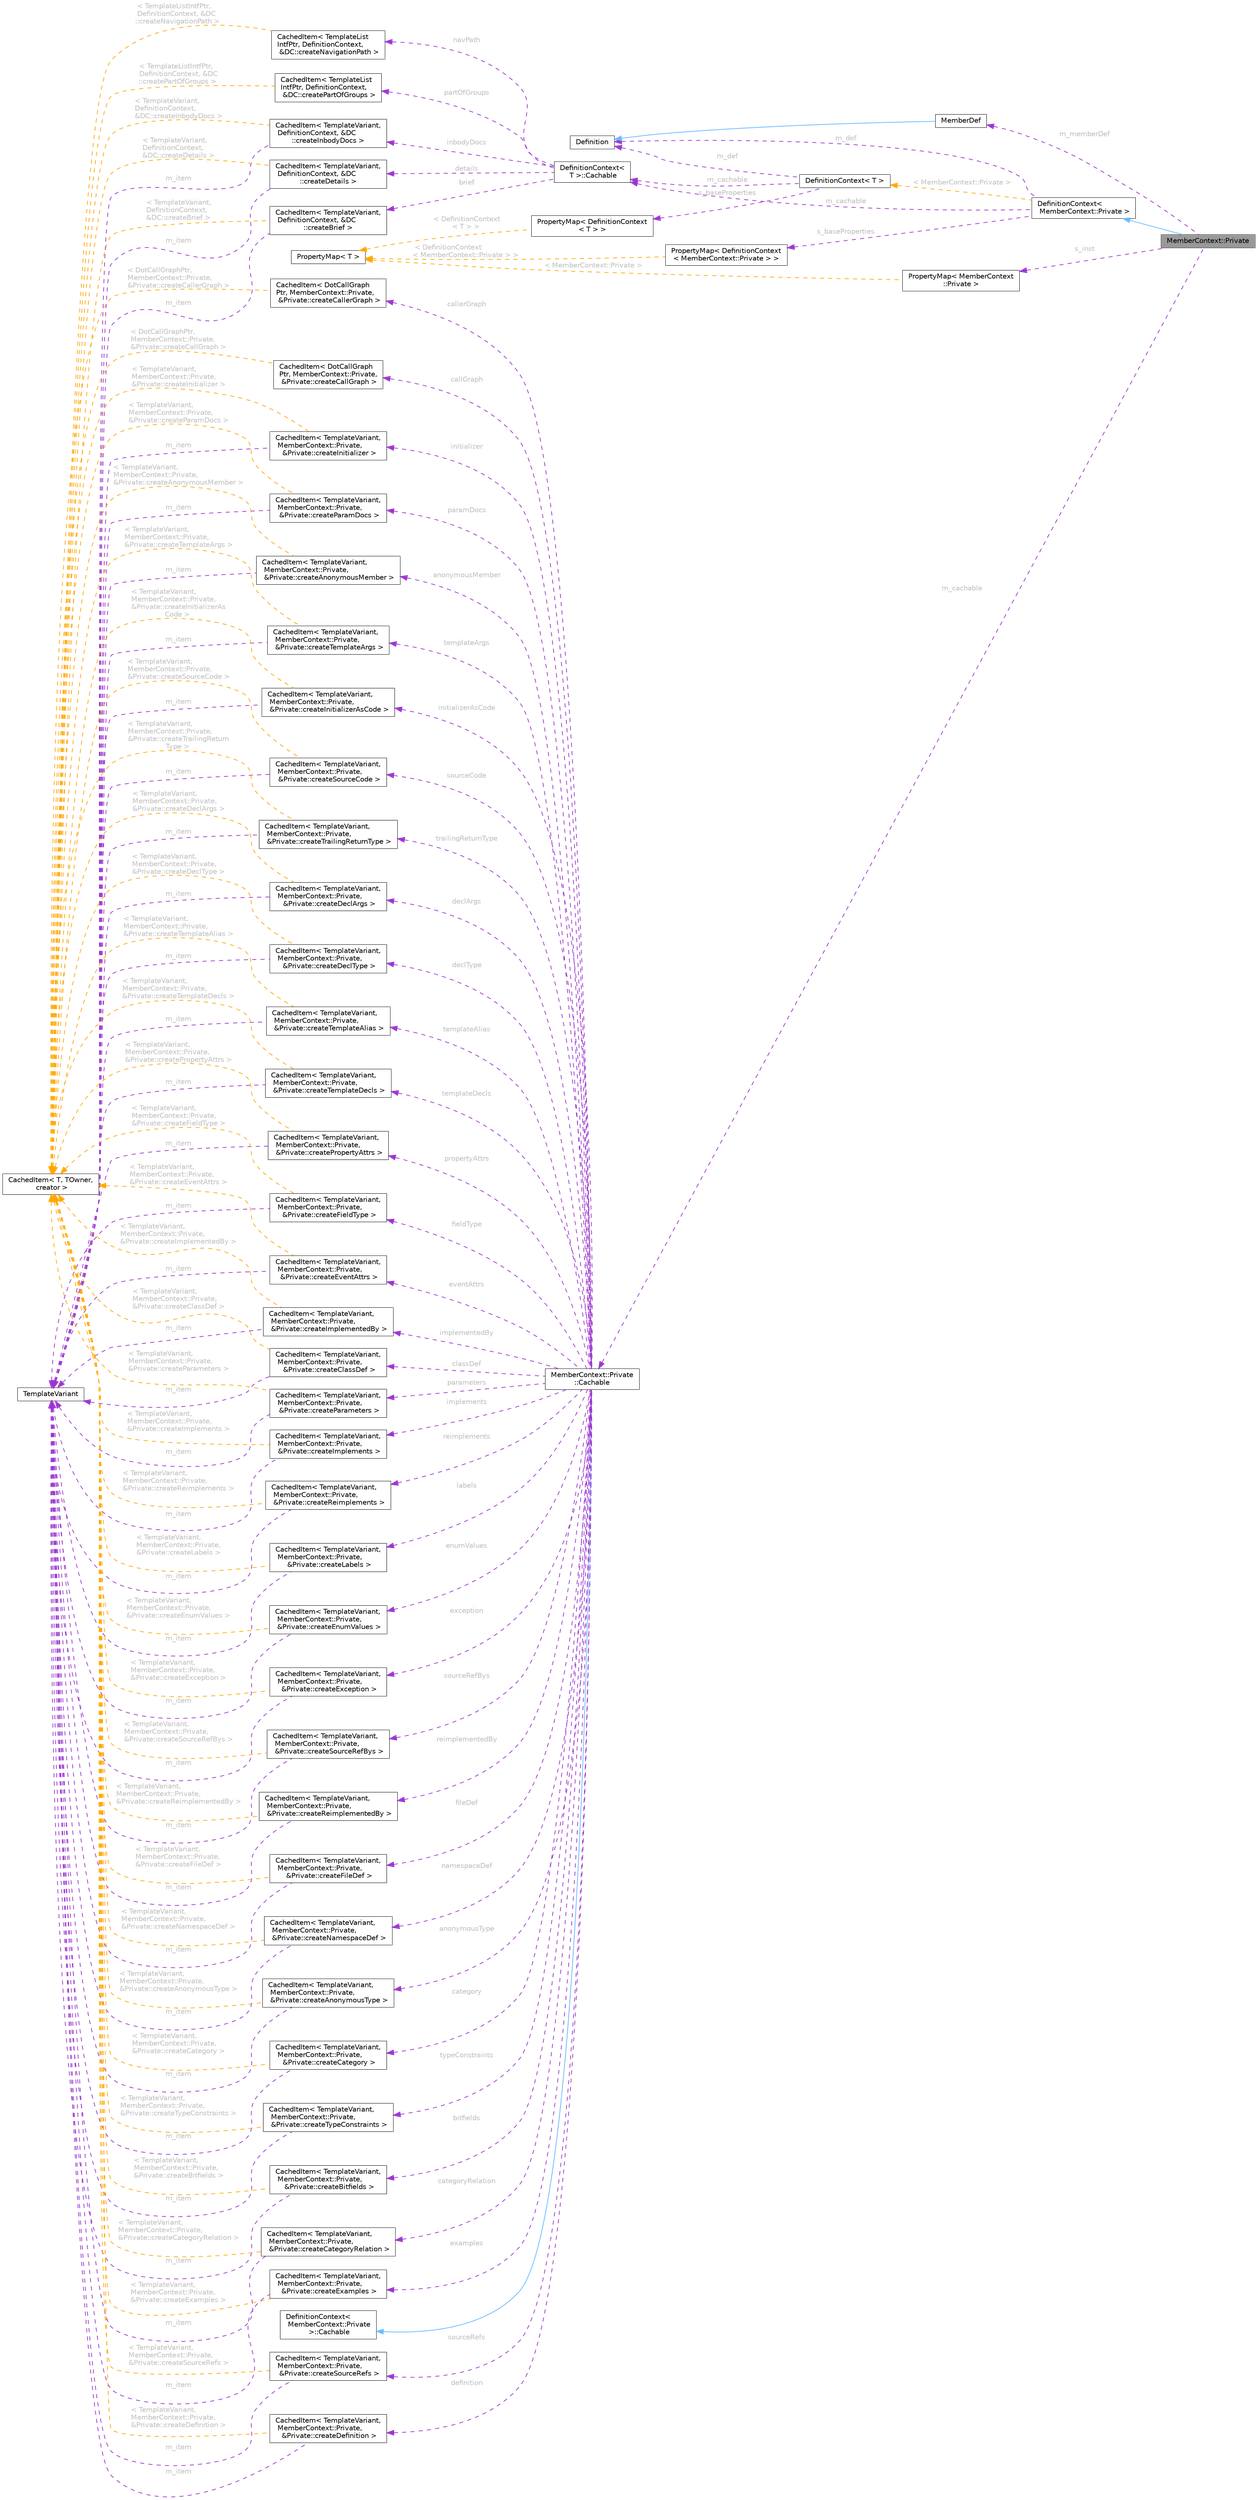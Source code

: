 digraph "MemberContext::Private"
{
 // INTERACTIVE_SVG=YES
 // LATEX_PDF_SIZE
  bgcolor="transparent";
  edge [fontname=Helvetica,fontsize=10,labelfontname=Helvetica,labelfontsize=10];
  node [fontname=Helvetica,fontsize=10,shape=box,height=0.2,width=0.4];
  rankdir="LR";
  Node1 [id="Node000001",label="MemberContext::Private",height=0.2,width=0.4,color="gray40", fillcolor="grey60", style="filled", fontcolor="black",tooltip=" "];
  Node2 -> Node1 [id="edge1_Node000001_Node000002",dir="back",color="steelblue1",style="solid",tooltip=" "];
  Node2 [id="Node000002",label="DefinitionContext\<\l MemberContext::Private \>",height=0.2,width=0.4,color="gray40", fillcolor="white", style="filled",URL="$d6/d49/class_definition_context.html",tooltip=" "];
  Node3 -> Node2 [id="edge2_Node000002_Node000003",dir="back",color="darkorchid3",style="dashed",tooltip=" ",label=" m_cachable",fontcolor="grey" ];
  Node3 [id="Node000003",label="DefinitionContext\<\l T \>::Cachable",height=0.2,width=0.4,color="gray40", fillcolor="white", style="filled",URL="$d9/d7b/struct_definition_context_1_1_cachable.html",tooltip=" "];
  Node4 -> Node3 [id="edge3_Node000003_Node000004",dir="back",color="darkorchid3",style="dashed",tooltip=" ",label=" details",fontcolor="grey" ];
  Node4 [id="Node000004",label="CachedItem\< TemplateVariant,\l DefinitionContext, &DC\l::createDetails \>",height=0.2,width=0.4,color="gray40", fillcolor="white", style="filled",URL="$d7/dc1/class_cached_item.html",tooltip=" "];
  Node5 -> Node4 [id="edge4_Node000004_Node000005",dir="back",color="darkorchid3",style="dashed",tooltip=" ",label=" m_item",fontcolor="grey" ];
  Node5 [id="Node000005",label="TemplateVariant",height=0.2,width=0.4,color="gray40", fillcolor="white", style="filled",URL="$d1/dba/class_template_variant.html",tooltip="Variant type which can hold one value of a fixed set of types."];
  Node6 -> Node4 [id="edge5_Node000004_Node000006",dir="back",color="orange",style="dashed",tooltip=" ",label=" \< TemplateVariant,\l DefinitionContext,\l &DC::createDetails \>",fontcolor="grey" ];
  Node6 [id="Node000006",label="CachedItem\< T, TOwner,\l creator \>",height=0.2,width=0.4,color="gray40", fillcolor="white", style="filled",URL="$d7/dc1/class_cached_item.html",tooltip="Wrapper for data that needs to be cached."];
  Node7 -> Node3 [id="edge6_Node000003_Node000007",dir="back",color="darkorchid3",style="dashed",tooltip=" ",label=" brief",fontcolor="grey" ];
  Node7 [id="Node000007",label="CachedItem\< TemplateVariant,\l DefinitionContext, &DC\l::createBrief \>",height=0.2,width=0.4,color="gray40", fillcolor="white", style="filled",URL="$d7/dc1/class_cached_item.html",tooltip=" "];
  Node5 -> Node7 [id="edge7_Node000007_Node000005",dir="back",color="darkorchid3",style="dashed",tooltip=" ",label=" m_item",fontcolor="grey" ];
  Node6 -> Node7 [id="edge8_Node000007_Node000006",dir="back",color="orange",style="dashed",tooltip=" ",label=" \< TemplateVariant,\l DefinitionContext,\l &DC::createBrief \>",fontcolor="grey" ];
  Node8 -> Node3 [id="edge9_Node000003_Node000008",dir="back",color="darkorchid3",style="dashed",tooltip=" ",label=" inbodyDocs",fontcolor="grey" ];
  Node8 [id="Node000008",label="CachedItem\< TemplateVariant,\l DefinitionContext, &DC\l::createInbodyDocs \>",height=0.2,width=0.4,color="gray40", fillcolor="white", style="filled",URL="$d7/dc1/class_cached_item.html",tooltip=" "];
  Node5 -> Node8 [id="edge10_Node000008_Node000005",dir="back",color="darkorchid3",style="dashed",tooltip=" ",label=" m_item",fontcolor="grey" ];
  Node6 -> Node8 [id="edge11_Node000008_Node000006",dir="back",color="orange",style="dashed",tooltip=" ",label=" \< TemplateVariant,\l DefinitionContext,\l &DC::createInbodyDocs \>",fontcolor="grey" ];
  Node9 -> Node3 [id="edge12_Node000003_Node000009",dir="back",color="darkorchid3",style="dashed",tooltip=" ",label=" navPath",fontcolor="grey" ];
  Node9 [id="Node000009",label="CachedItem\< TemplateList\lIntfPtr, DefinitionContext,\l &DC::createNavigationPath \>",height=0.2,width=0.4,color="gray40", fillcolor="white", style="filled",URL="$d7/dc1/class_cached_item.html",tooltip=" "];
  Node6 -> Node9 [id="edge13_Node000009_Node000006",dir="back",color="orange",style="dashed",tooltip=" ",label=" \< TemplateListIntfPtr,\l DefinitionContext, &DC\l::createNavigationPath \>",fontcolor="grey" ];
  Node10 -> Node3 [id="edge14_Node000003_Node000010",dir="back",color="darkorchid3",style="dashed",tooltip=" ",label=" partOfGroups",fontcolor="grey" ];
  Node10 [id="Node000010",label="CachedItem\< TemplateList\lIntfPtr, DefinitionContext,\l &DC::createPartOfGroups \>",height=0.2,width=0.4,color="gray40", fillcolor="white", style="filled",URL="$d7/dc1/class_cached_item.html",tooltip=" "];
  Node6 -> Node10 [id="edge15_Node000010_Node000006",dir="back",color="orange",style="dashed",tooltip=" ",label=" \< TemplateListIntfPtr,\l DefinitionContext, &DC\l::createPartOfGroups \>",fontcolor="grey" ];
  Node11 -> Node2 [id="edge16_Node000002_Node000011",dir="back",color="darkorchid3",style="dashed",tooltip=" ",label=" m_def",fontcolor="grey" ];
  Node11 [id="Node000011",label="Definition",height=0.2,width=0.4,color="gray40", fillcolor="white", style="filled",URL="$d5/dcc/class_definition.html",tooltip="The common base class of all entity definitions found in the sources."];
  Node12 -> Node2 [id="edge17_Node000002_Node000012",dir="back",color="darkorchid3",style="dashed",tooltip=" ",label=" s_baseProperties",fontcolor="grey" ];
  Node12 [id="Node000012",label="PropertyMap\< DefinitionContext\l\< MemberContext::Private \> \>",height=0.2,width=0.4,color="gray40", fillcolor="white", style="filled",URL="$d5/dbf/class_property_map.html",tooltip=" "];
  Node13 -> Node12 [id="edge18_Node000012_Node000013",dir="back",color="orange",style="dashed",tooltip=" ",label=" \< DefinitionContext\l\< MemberContext::Private \> \>",fontcolor="grey" ];
  Node13 [id="Node000013",label="PropertyMap\< T \>",height=0.2,width=0.4,color="gray40", fillcolor="white", style="filled",URL="$d5/dbf/class_property_map.html",tooltip="Class representing a mapping of properties and the corresponding getter function."];
  Node14 -> Node2 [id="edge19_Node000002_Node000014",dir="back",color="orange",style="dashed",tooltip=" ",label=" \< MemberContext::Private \>",fontcolor="grey" ];
  Node14 [id="Node000014",label="DefinitionContext\< T \>",height=0.2,width=0.4,color="gray40", fillcolor="white", style="filled",URL="$d6/d49/class_definition_context.html",tooltip=" "];
  Node3 -> Node14 [id="edge20_Node000014_Node000003",dir="back",color="darkorchid3",style="dashed",tooltip=" ",label=" m_cachable",fontcolor="grey" ];
  Node11 -> Node14 [id="edge21_Node000014_Node000011",dir="back",color="darkorchid3",style="dashed",tooltip=" ",label=" m_def",fontcolor="grey" ];
  Node15 -> Node14 [id="edge22_Node000014_Node000015",dir="back",color="darkorchid3",style="dashed",tooltip=" ",label=" s_baseProperties",fontcolor="grey" ];
  Node15 [id="Node000015",label="PropertyMap\< DefinitionContext\l\< T \> \>",height=0.2,width=0.4,color="gray40", fillcolor="white", style="filled",URL="$d5/dbf/class_property_map.html",tooltip=" "];
  Node13 -> Node15 [id="edge23_Node000015_Node000013",dir="back",color="orange",style="dashed",tooltip=" ",label=" \< DefinitionContext\l\< T \> \>",fontcolor="grey" ];
  Node16 -> Node1 [id="edge24_Node000001_Node000016",dir="back",color="darkorchid3",style="dashed",tooltip=" ",label=" m_memberDef",fontcolor="grey" ];
  Node16 [id="Node000016",label="MemberDef",height=0.2,width=0.4,color="gray40", fillcolor="white", style="filled",URL="$da/d09/class_member_def.html",tooltip="A model of a class/file/namespace member symbol."];
  Node11 -> Node16 [id="edge25_Node000016_Node000011",dir="back",color="steelblue1",style="solid",tooltip=" "];
  Node17 -> Node1 [id="edge26_Node000001_Node000017",dir="back",color="darkorchid3",style="dashed",tooltip=" ",label=" m_cachable",fontcolor="grey" ];
  Node17 [id="Node000017",label="MemberContext::Private\l::Cachable",height=0.2,width=0.4,color="gray40", fillcolor="white", style="filled",URL="$d7/d88/struct_member_context_1_1_private_1_1_cachable.html",tooltip=" "];
  Node18 -> Node17 [id="edge27_Node000017_Node000018",dir="back",color="steelblue1",style="solid",tooltip=" "];
  Node18 [id="Node000018",label="DefinitionContext\<\l MemberContext::Private\l \>::Cachable",height=0.2,width=0.4,color="gray40", fillcolor="white", style="filled",tooltip=" "];
  Node19 -> Node17 [id="edge28_Node000017_Node000019",dir="back",color="darkorchid3",style="dashed",tooltip=" ",label=" templateArgs",fontcolor="grey" ];
  Node19 [id="Node000019",label="CachedItem\< TemplateVariant,\l MemberContext::Private,\l &Private::createTemplateArgs \>",height=0.2,width=0.4,color="gray40", fillcolor="white", style="filled",URL="$d7/dc1/class_cached_item.html",tooltip=" "];
  Node5 -> Node19 [id="edge29_Node000019_Node000005",dir="back",color="darkorchid3",style="dashed",tooltip=" ",label=" m_item",fontcolor="grey" ];
  Node6 -> Node19 [id="edge30_Node000019_Node000006",dir="back",color="orange",style="dashed",tooltip=" ",label=" \< TemplateVariant,\l MemberContext::Private,\l &Private::createTemplateArgs \>",fontcolor="grey" ];
  Node20 -> Node17 [id="edge31_Node000017_Node000020",dir="back",color="darkorchid3",style="dashed",tooltip=" ",label=" templateAlias",fontcolor="grey" ];
  Node20 [id="Node000020",label="CachedItem\< TemplateVariant,\l MemberContext::Private,\l &Private::createTemplateAlias \>",height=0.2,width=0.4,color="gray40", fillcolor="white", style="filled",URL="$d7/dc1/class_cached_item.html",tooltip=" "];
  Node5 -> Node20 [id="edge32_Node000020_Node000005",dir="back",color="darkorchid3",style="dashed",tooltip=" ",label=" m_item",fontcolor="grey" ];
  Node6 -> Node20 [id="edge33_Node000020_Node000006",dir="back",color="orange",style="dashed",tooltip=" ",label=" \< TemplateVariant,\l MemberContext::Private,\l &Private::createTemplateAlias \>",fontcolor="grey" ];
  Node21 -> Node17 [id="edge34_Node000017_Node000021",dir="back",color="darkorchid3",style="dashed",tooltip=" ",label=" propertyAttrs",fontcolor="grey" ];
  Node21 [id="Node000021",label="CachedItem\< TemplateVariant,\l MemberContext::Private,\l &Private::createPropertyAttrs \>",height=0.2,width=0.4,color="gray40", fillcolor="white", style="filled",URL="$d7/dc1/class_cached_item.html",tooltip=" "];
  Node5 -> Node21 [id="edge35_Node000021_Node000005",dir="back",color="darkorchid3",style="dashed",tooltip=" ",label=" m_item",fontcolor="grey" ];
  Node6 -> Node21 [id="edge36_Node000021_Node000006",dir="back",color="orange",style="dashed",tooltip=" ",label=" \< TemplateVariant,\l MemberContext::Private,\l &Private::createPropertyAttrs \>",fontcolor="grey" ];
  Node22 -> Node17 [id="edge37_Node000017_Node000022",dir="back",color="darkorchid3",style="dashed",tooltip=" ",label=" eventAttrs",fontcolor="grey" ];
  Node22 [id="Node000022",label="CachedItem\< TemplateVariant,\l MemberContext::Private,\l &Private::createEventAttrs \>",height=0.2,width=0.4,color="gray40", fillcolor="white", style="filled",URL="$d7/dc1/class_cached_item.html",tooltip=" "];
  Node5 -> Node22 [id="edge38_Node000022_Node000005",dir="back",color="darkorchid3",style="dashed",tooltip=" ",label=" m_item",fontcolor="grey" ];
  Node6 -> Node22 [id="edge39_Node000022_Node000006",dir="back",color="orange",style="dashed",tooltip=" ",label=" \< TemplateVariant,\l MemberContext::Private,\l &Private::createEventAttrs \>",fontcolor="grey" ];
  Node23 -> Node17 [id="edge40_Node000017_Node000023",dir="back",color="darkorchid3",style="dashed",tooltip=" ",label=" parameters",fontcolor="grey" ];
  Node23 [id="Node000023",label="CachedItem\< TemplateVariant,\l MemberContext::Private,\l &Private::createParameters \>",height=0.2,width=0.4,color="gray40", fillcolor="white", style="filled",URL="$d7/dc1/class_cached_item.html",tooltip=" "];
  Node5 -> Node23 [id="edge41_Node000023_Node000005",dir="back",color="darkorchid3",style="dashed",tooltip=" ",label=" m_item",fontcolor="grey" ];
  Node6 -> Node23 [id="edge42_Node000023_Node000006",dir="back",color="orange",style="dashed",tooltip=" ",label=" \< TemplateVariant,\l MemberContext::Private,\l &Private::createParameters \>",fontcolor="grey" ];
  Node24 -> Node17 [id="edge43_Node000017_Node000024",dir="back",color="darkorchid3",style="dashed",tooltip=" ",label=" enumValues",fontcolor="grey" ];
  Node24 [id="Node000024",label="CachedItem\< TemplateVariant,\l MemberContext::Private,\l &Private::createEnumValues \>",height=0.2,width=0.4,color="gray40", fillcolor="white", style="filled",URL="$d7/dc1/class_cached_item.html",tooltip=" "];
  Node5 -> Node24 [id="edge44_Node000024_Node000005",dir="back",color="darkorchid3",style="dashed",tooltip=" ",label=" m_item",fontcolor="grey" ];
  Node6 -> Node24 [id="edge45_Node000024_Node000006",dir="back",color="orange",style="dashed",tooltip=" ",label=" \< TemplateVariant,\l MemberContext::Private,\l &Private::createEnumValues \>",fontcolor="grey" ];
  Node25 -> Node17 [id="edge46_Node000017_Node000025",dir="back",color="darkorchid3",style="dashed",tooltip=" ",label=" fileDef",fontcolor="grey" ];
  Node25 [id="Node000025",label="CachedItem\< TemplateVariant,\l MemberContext::Private,\l &Private::createFileDef \>",height=0.2,width=0.4,color="gray40", fillcolor="white", style="filled",URL="$d7/dc1/class_cached_item.html",tooltip=" "];
  Node5 -> Node25 [id="edge47_Node000025_Node000005",dir="back",color="darkorchid3",style="dashed",tooltip=" ",label=" m_item",fontcolor="grey" ];
  Node6 -> Node25 [id="edge48_Node000025_Node000006",dir="back",color="orange",style="dashed",tooltip=" ",label=" \< TemplateVariant,\l MemberContext::Private,\l &Private::createFileDef \>",fontcolor="grey" ];
  Node26 -> Node17 [id="edge49_Node000017_Node000026",dir="back",color="darkorchid3",style="dashed",tooltip=" ",label=" namespaceDef",fontcolor="grey" ];
  Node26 [id="Node000026",label="CachedItem\< TemplateVariant,\l MemberContext::Private,\l &Private::createNamespaceDef \>",height=0.2,width=0.4,color="gray40", fillcolor="white", style="filled",URL="$d7/dc1/class_cached_item.html",tooltip=" "];
  Node5 -> Node26 [id="edge50_Node000026_Node000005",dir="back",color="darkorchid3",style="dashed",tooltip=" ",label=" m_item",fontcolor="grey" ];
  Node6 -> Node26 [id="edge51_Node000026_Node000006",dir="back",color="orange",style="dashed",tooltip=" ",label=" \< TemplateVariant,\l MemberContext::Private,\l &Private::createNamespaceDef \>",fontcolor="grey" ];
  Node27 -> Node17 [id="edge52_Node000017_Node000027",dir="back",color="darkorchid3",style="dashed",tooltip=" ",label=" category",fontcolor="grey" ];
  Node27 [id="Node000027",label="CachedItem\< TemplateVariant,\l MemberContext::Private,\l &Private::createCategory \>",height=0.2,width=0.4,color="gray40", fillcolor="white", style="filled",URL="$d7/dc1/class_cached_item.html",tooltip=" "];
  Node5 -> Node27 [id="edge53_Node000027_Node000005",dir="back",color="darkorchid3",style="dashed",tooltip=" ",label=" m_item",fontcolor="grey" ];
  Node6 -> Node27 [id="edge54_Node000027_Node000006",dir="back",color="orange",style="dashed",tooltip=" ",label=" \< TemplateVariant,\l MemberContext::Private,\l &Private::createCategory \>",fontcolor="grey" ];
  Node28 -> Node17 [id="edge55_Node000017_Node000028",dir="back",color="darkorchid3",style="dashed",tooltip=" ",label=" categoryRelation",fontcolor="grey" ];
  Node28 [id="Node000028",label="CachedItem\< TemplateVariant,\l MemberContext::Private,\l &Private::createCategoryRelation \>",height=0.2,width=0.4,color="gray40", fillcolor="white", style="filled",URL="$d7/dc1/class_cached_item.html",tooltip=" "];
  Node5 -> Node28 [id="edge56_Node000028_Node000005",dir="back",color="darkorchid3",style="dashed",tooltip=" ",label=" m_item",fontcolor="grey" ];
  Node6 -> Node28 [id="edge57_Node000028_Node000006",dir="back",color="orange",style="dashed",tooltip=" ",label=" \< TemplateVariant,\l MemberContext::Private,\l &Private::createCategoryRelation \>",fontcolor="grey" ];
  Node29 -> Node17 [id="edge58_Node000017_Node000029",dir="back",color="darkorchid3",style="dashed",tooltip=" ",label=" definition",fontcolor="grey" ];
  Node29 [id="Node000029",label="CachedItem\< TemplateVariant,\l MemberContext::Private,\l &Private::createDefinition \>",height=0.2,width=0.4,color="gray40", fillcolor="white", style="filled",URL="$d7/dc1/class_cached_item.html",tooltip=" "];
  Node5 -> Node29 [id="edge59_Node000029_Node000005",dir="back",color="darkorchid3",style="dashed",tooltip=" ",label=" m_item",fontcolor="grey" ];
  Node6 -> Node29 [id="edge60_Node000029_Node000006",dir="back",color="orange",style="dashed",tooltip=" ",label=" \< TemplateVariant,\l MemberContext::Private,\l &Private::createDefinition \>",fontcolor="grey" ];
  Node30 -> Node17 [id="edge61_Node000017_Node000030",dir="back",color="darkorchid3",style="dashed",tooltip=" ",label=" trailingReturnType",fontcolor="grey" ];
  Node30 [id="Node000030",label="CachedItem\< TemplateVariant,\l MemberContext::Private,\l &Private::createTrailingReturnType \>",height=0.2,width=0.4,color="gray40", fillcolor="white", style="filled",URL="$d7/dc1/class_cached_item.html",tooltip=" "];
  Node5 -> Node30 [id="edge62_Node000030_Node000005",dir="back",color="darkorchid3",style="dashed",tooltip=" ",label=" m_item",fontcolor="grey" ];
  Node6 -> Node30 [id="edge63_Node000030_Node000006",dir="back",color="orange",style="dashed",tooltip=" ",label=" \< TemplateVariant,\l MemberContext::Private,\l &Private::createTrailingReturn\lType \>",fontcolor="grey" ];
  Node31 -> Node17 [id="edge64_Node000017_Node000031",dir="back",color="darkorchid3",style="dashed",tooltip=" ",label=" templateDecls",fontcolor="grey" ];
  Node31 [id="Node000031",label="CachedItem\< TemplateVariant,\l MemberContext::Private,\l &Private::createTemplateDecls \>",height=0.2,width=0.4,color="gray40", fillcolor="white", style="filled",URL="$d7/dc1/class_cached_item.html",tooltip=" "];
  Node5 -> Node31 [id="edge65_Node000031_Node000005",dir="back",color="darkorchid3",style="dashed",tooltip=" ",label=" m_item",fontcolor="grey" ];
  Node6 -> Node31 [id="edge66_Node000031_Node000006",dir="back",color="orange",style="dashed",tooltip=" ",label=" \< TemplateVariant,\l MemberContext::Private,\l &Private::createTemplateDecls \>",fontcolor="grey" ];
  Node32 -> Node17 [id="edge67_Node000017_Node000032",dir="back",color="darkorchid3",style="dashed",tooltip=" ",label=" classDef",fontcolor="grey" ];
  Node32 [id="Node000032",label="CachedItem\< TemplateVariant,\l MemberContext::Private,\l &Private::createClassDef \>",height=0.2,width=0.4,color="gray40", fillcolor="white", style="filled",URL="$d7/dc1/class_cached_item.html",tooltip=" "];
  Node5 -> Node32 [id="edge68_Node000032_Node000005",dir="back",color="darkorchid3",style="dashed",tooltip=" ",label=" m_item",fontcolor="grey" ];
  Node6 -> Node32 [id="edge69_Node000032_Node000006",dir="back",color="orange",style="dashed",tooltip=" ",label=" \< TemplateVariant,\l MemberContext::Private,\l &Private::createClassDef \>",fontcolor="grey" ];
  Node33 -> Node17 [id="edge70_Node000017_Node000033",dir="back",color="darkorchid3",style="dashed",tooltip=" ",label=" anonymousType",fontcolor="grey" ];
  Node33 [id="Node000033",label="CachedItem\< TemplateVariant,\l MemberContext::Private,\l &Private::createAnonymousType \>",height=0.2,width=0.4,color="gray40", fillcolor="white", style="filled",URL="$d7/dc1/class_cached_item.html",tooltip=" "];
  Node5 -> Node33 [id="edge71_Node000033_Node000005",dir="back",color="darkorchid3",style="dashed",tooltip=" ",label=" m_item",fontcolor="grey" ];
  Node6 -> Node33 [id="edge72_Node000033_Node000006",dir="back",color="orange",style="dashed",tooltip=" ",label=" \< TemplateVariant,\l MemberContext::Private,\l &Private::createAnonymousType \>",fontcolor="grey" ];
  Node34 -> Node17 [id="edge73_Node000017_Node000034",dir="back",color="darkorchid3",style="dashed",tooltip=" ",label=" paramDocs",fontcolor="grey" ];
  Node34 [id="Node000034",label="CachedItem\< TemplateVariant,\l MemberContext::Private,\l &Private::createParamDocs \>",height=0.2,width=0.4,color="gray40", fillcolor="white", style="filled",URL="$d7/dc1/class_cached_item.html",tooltip=" "];
  Node5 -> Node34 [id="edge74_Node000034_Node000005",dir="back",color="darkorchid3",style="dashed",tooltip=" ",label=" m_item",fontcolor="grey" ];
  Node6 -> Node34 [id="edge75_Node000034_Node000006",dir="back",color="orange",style="dashed",tooltip=" ",label=" \< TemplateVariant,\l MemberContext::Private,\l &Private::createParamDocs \>",fontcolor="grey" ];
  Node35 -> Node17 [id="edge76_Node000017_Node000035",dir="back",color="darkorchid3",style="dashed",tooltip=" ",label=" implements",fontcolor="grey" ];
  Node35 [id="Node000035",label="CachedItem\< TemplateVariant,\l MemberContext::Private,\l &Private::createImplements \>",height=0.2,width=0.4,color="gray40", fillcolor="white", style="filled",URL="$d7/dc1/class_cached_item.html",tooltip=" "];
  Node5 -> Node35 [id="edge77_Node000035_Node000005",dir="back",color="darkorchid3",style="dashed",tooltip=" ",label=" m_item",fontcolor="grey" ];
  Node6 -> Node35 [id="edge78_Node000035_Node000006",dir="back",color="orange",style="dashed",tooltip=" ",label=" \< TemplateVariant,\l MemberContext::Private,\l &Private::createImplements \>",fontcolor="grey" ];
  Node36 -> Node17 [id="edge79_Node000017_Node000036",dir="back",color="darkorchid3",style="dashed",tooltip=" ",label=" reimplements",fontcolor="grey" ];
  Node36 [id="Node000036",label="CachedItem\< TemplateVariant,\l MemberContext::Private,\l &Private::createReimplements \>",height=0.2,width=0.4,color="gray40", fillcolor="white", style="filled",URL="$d7/dc1/class_cached_item.html",tooltip=" "];
  Node5 -> Node36 [id="edge80_Node000036_Node000005",dir="back",color="darkorchid3",style="dashed",tooltip=" ",label=" m_item",fontcolor="grey" ];
  Node6 -> Node36 [id="edge81_Node000036_Node000006",dir="back",color="orange",style="dashed",tooltip=" ",label=" \< TemplateVariant,\l MemberContext::Private,\l &Private::createReimplements \>",fontcolor="grey" ];
  Node37 -> Node17 [id="edge82_Node000017_Node000037",dir="back",color="darkorchid3",style="dashed",tooltip=" ",label=" implementedBy",fontcolor="grey" ];
  Node37 [id="Node000037",label="CachedItem\< TemplateVariant,\l MemberContext::Private,\l &Private::createImplementedBy \>",height=0.2,width=0.4,color="gray40", fillcolor="white", style="filled",URL="$d7/dc1/class_cached_item.html",tooltip=" "];
  Node5 -> Node37 [id="edge83_Node000037_Node000005",dir="back",color="darkorchid3",style="dashed",tooltip=" ",label=" m_item",fontcolor="grey" ];
  Node6 -> Node37 [id="edge84_Node000037_Node000006",dir="back",color="orange",style="dashed",tooltip=" ",label=" \< TemplateVariant,\l MemberContext::Private,\l &Private::createImplementedBy \>",fontcolor="grey" ];
  Node38 -> Node17 [id="edge85_Node000017_Node000038",dir="back",color="darkorchid3",style="dashed",tooltip=" ",label=" reimplementedBy",fontcolor="grey" ];
  Node38 [id="Node000038",label="CachedItem\< TemplateVariant,\l MemberContext::Private,\l &Private::createReimplementedBy \>",height=0.2,width=0.4,color="gray40", fillcolor="white", style="filled",URL="$d7/dc1/class_cached_item.html",tooltip=" "];
  Node5 -> Node38 [id="edge86_Node000038_Node000005",dir="back",color="darkorchid3",style="dashed",tooltip=" ",label=" m_item",fontcolor="grey" ];
  Node6 -> Node38 [id="edge87_Node000038_Node000006",dir="back",color="orange",style="dashed",tooltip=" ",label=" \< TemplateVariant,\l MemberContext::Private,\l &Private::createReimplementedBy \>",fontcolor="grey" ];
  Node39 -> Node17 [id="edge88_Node000017_Node000039",dir="back",color="darkorchid3",style="dashed",tooltip=" ",label=" examples",fontcolor="grey" ];
  Node39 [id="Node000039",label="CachedItem\< TemplateVariant,\l MemberContext::Private,\l &Private::createExamples \>",height=0.2,width=0.4,color="gray40", fillcolor="white", style="filled",URL="$d7/dc1/class_cached_item.html",tooltip=" "];
  Node5 -> Node39 [id="edge89_Node000039_Node000005",dir="back",color="darkorchid3",style="dashed",tooltip=" ",label=" m_item",fontcolor="grey" ];
  Node6 -> Node39 [id="edge90_Node000039_Node000006",dir="back",color="orange",style="dashed",tooltip=" ",label=" \< TemplateVariant,\l MemberContext::Private,\l &Private::createExamples \>",fontcolor="grey" ];
  Node40 -> Node17 [id="edge91_Node000017_Node000040",dir="back",color="darkorchid3",style="dashed",tooltip=" ",label=" sourceRefs",fontcolor="grey" ];
  Node40 [id="Node000040",label="CachedItem\< TemplateVariant,\l MemberContext::Private,\l &Private::createSourceRefs \>",height=0.2,width=0.4,color="gray40", fillcolor="white", style="filled",URL="$d7/dc1/class_cached_item.html",tooltip=" "];
  Node5 -> Node40 [id="edge92_Node000040_Node000005",dir="back",color="darkorchid3",style="dashed",tooltip=" ",label=" m_item",fontcolor="grey" ];
  Node6 -> Node40 [id="edge93_Node000040_Node000006",dir="back",color="orange",style="dashed",tooltip=" ",label=" \< TemplateVariant,\l MemberContext::Private,\l &Private::createSourceRefs \>",fontcolor="grey" ];
  Node41 -> Node17 [id="edge94_Node000017_Node000041",dir="back",color="darkorchid3",style="dashed",tooltip=" ",label=" sourceRefBys",fontcolor="grey" ];
  Node41 [id="Node000041",label="CachedItem\< TemplateVariant,\l MemberContext::Private,\l &Private::createSourceRefBys \>",height=0.2,width=0.4,color="gray40", fillcolor="white", style="filled",URL="$d7/dc1/class_cached_item.html",tooltip=" "];
  Node5 -> Node41 [id="edge95_Node000041_Node000005",dir="back",color="darkorchid3",style="dashed",tooltip=" ",label=" m_item",fontcolor="grey" ];
  Node6 -> Node41 [id="edge96_Node000041_Node000006",dir="back",color="orange",style="dashed",tooltip=" ",label=" \< TemplateVariant,\l MemberContext::Private,\l &Private::createSourceRefBys \>",fontcolor="grey" ];
  Node42 -> Node17 [id="edge97_Node000017_Node000042",dir="back",color="darkorchid3",style="dashed",tooltip=" ",label=" callGraph",fontcolor="grey" ];
  Node42 [id="Node000042",label="CachedItem\< DotCallGraph\lPtr, MemberContext::Private,\l &Private::createCallGraph \>",height=0.2,width=0.4,color="gray40", fillcolor="white", style="filled",URL="$d7/dc1/class_cached_item.html",tooltip=" "];
  Node6 -> Node42 [id="edge98_Node000042_Node000006",dir="back",color="orange",style="dashed",tooltip=" ",label=" \< DotCallGraphPtr,\l MemberContext::Private,\l &Private::createCallGraph \>",fontcolor="grey" ];
  Node43 -> Node17 [id="edge99_Node000017_Node000043",dir="back",color="darkorchid3",style="dashed",tooltip=" ",label=" callerGraph",fontcolor="grey" ];
  Node43 [id="Node000043",label="CachedItem\< DotCallGraph\lPtr, MemberContext::Private,\l &Private::createCallerGraph \>",height=0.2,width=0.4,color="gray40", fillcolor="white", style="filled",URL="$d7/dc1/class_cached_item.html",tooltip=" "];
  Node6 -> Node43 [id="edge100_Node000043_Node000006",dir="back",color="orange",style="dashed",tooltip=" ",label=" \< DotCallGraphPtr,\l MemberContext::Private,\l &Private::createCallerGraph \>",fontcolor="grey" ];
  Node44 -> Node17 [id="edge101_Node000017_Node000044",dir="back",color="darkorchid3",style="dashed",tooltip=" ",label=" anonymousMember",fontcolor="grey" ];
  Node44 [id="Node000044",label="CachedItem\< TemplateVariant,\l MemberContext::Private,\l &Private::createAnonymousMember \>",height=0.2,width=0.4,color="gray40", fillcolor="white", style="filled",URL="$d7/dc1/class_cached_item.html",tooltip=" "];
  Node5 -> Node44 [id="edge102_Node000044_Node000005",dir="back",color="darkorchid3",style="dashed",tooltip=" ",label=" m_item",fontcolor="grey" ];
  Node6 -> Node44 [id="edge103_Node000044_Node000006",dir="back",color="orange",style="dashed",tooltip=" ",label=" \< TemplateVariant,\l MemberContext::Private,\l &Private::createAnonymousMember \>",fontcolor="grey" ];
  Node45 -> Node17 [id="edge104_Node000017_Node000045",dir="back",color="darkorchid3",style="dashed",tooltip=" ",label=" labels",fontcolor="grey" ];
  Node45 [id="Node000045",label="CachedItem\< TemplateVariant,\l MemberContext::Private,\l &Private::createLabels \>",height=0.2,width=0.4,color="gray40", fillcolor="white", style="filled",URL="$d7/dc1/class_cached_item.html",tooltip=" "];
  Node5 -> Node45 [id="edge105_Node000045_Node000005",dir="back",color="darkorchid3",style="dashed",tooltip=" ",label=" m_item",fontcolor="grey" ];
  Node6 -> Node45 [id="edge106_Node000045_Node000006",dir="back",color="orange",style="dashed",tooltip=" ",label=" \< TemplateVariant,\l MemberContext::Private,\l &Private::createLabels \>",fontcolor="grey" ];
  Node46 -> Node17 [id="edge107_Node000017_Node000046",dir="back",color="darkorchid3",style="dashed",tooltip=" ",label=" typeConstraints",fontcolor="grey" ];
  Node46 [id="Node000046",label="CachedItem\< TemplateVariant,\l MemberContext::Private,\l &Private::createTypeConstraints \>",height=0.2,width=0.4,color="gray40", fillcolor="white", style="filled",URL="$d7/dc1/class_cached_item.html",tooltip=" "];
  Node5 -> Node46 [id="edge108_Node000046_Node000005",dir="back",color="darkorchid3",style="dashed",tooltip=" ",label=" m_item",fontcolor="grey" ];
  Node6 -> Node46 [id="edge109_Node000046_Node000006",dir="back",color="orange",style="dashed",tooltip=" ",label=" \< TemplateVariant,\l MemberContext::Private,\l &Private::createTypeConstraints \>",fontcolor="grey" ];
  Node47 -> Node17 [id="edge110_Node000017_Node000047",dir="back",color="darkorchid3",style="dashed",tooltip=" ",label=" initializer",fontcolor="grey" ];
  Node47 [id="Node000047",label="CachedItem\< TemplateVariant,\l MemberContext::Private,\l &Private::createInitializer \>",height=0.2,width=0.4,color="gray40", fillcolor="white", style="filled",URL="$d7/dc1/class_cached_item.html",tooltip=" "];
  Node5 -> Node47 [id="edge111_Node000047_Node000005",dir="back",color="darkorchid3",style="dashed",tooltip=" ",label=" m_item",fontcolor="grey" ];
  Node6 -> Node47 [id="edge112_Node000047_Node000006",dir="back",color="orange",style="dashed",tooltip=" ",label=" \< TemplateVariant,\l MemberContext::Private,\l &Private::createInitializer \>",fontcolor="grey" ];
  Node48 -> Node17 [id="edge113_Node000017_Node000048",dir="back",color="darkorchid3",style="dashed",tooltip=" ",label=" initializerAsCode",fontcolor="grey" ];
  Node48 [id="Node000048",label="CachedItem\< TemplateVariant,\l MemberContext::Private,\l &Private::createInitializerAsCode \>",height=0.2,width=0.4,color="gray40", fillcolor="white", style="filled",URL="$d7/dc1/class_cached_item.html",tooltip=" "];
  Node5 -> Node48 [id="edge114_Node000048_Node000005",dir="back",color="darkorchid3",style="dashed",tooltip=" ",label=" m_item",fontcolor="grey" ];
  Node6 -> Node48 [id="edge115_Node000048_Node000006",dir="back",color="orange",style="dashed",tooltip=" ",label=" \< TemplateVariant,\l MemberContext::Private,\l &Private::createInitializerAs\lCode \>",fontcolor="grey" ];
  Node49 -> Node17 [id="edge116_Node000017_Node000049",dir="back",color="darkorchid3",style="dashed",tooltip=" ",label=" sourceCode",fontcolor="grey" ];
  Node49 [id="Node000049",label="CachedItem\< TemplateVariant,\l MemberContext::Private,\l &Private::createSourceCode \>",height=0.2,width=0.4,color="gray40", fillcolor="white", style="filled",URL="$d7/dc1/class_cached_item.html",tooltip=" "];
  Node5 -> Node49 [id="edge117_Node000049_Node000005",dir="back",color="darkorchid3",style="dashed",tooltip=" ",label=" m_item",fontcolor="grey" ];
  Node6 -> Node49 [id="edge118_Node000049_Node000006",dir="back",color="orange",style="dashed",tooltip=" ",label=" \< TemplateVariant,\l MemberContext::Private,\l &Private::createSourceCode \>",fontcolor="grey" ];
  Node50 -> Node17 [id="edge119_Node000017_Node000050",dir="back",color="darkorchid3",style="dashed",tooltip=" ",label=" declArgs",fontcolor="grey" ];
  Node50 [id="Node000050",label="CachedItem\< TemplateVariant,\l MemberContext::Private,\l &Private::createDeclArgs \>",height=0.2,width=0.4,color="gray40", fillcolor="white", style="filled",URL="$d7/dc1/class_cached_item.html",tooltip=" "];
  Node5 -> Node50 [id="edge120_Node000050_Node000005",dir="back",color="darkorchid3",style="dashed",tooltip=" ",label=" m_item",fontcolor="grey" ];
  Node6 -> Node50 [id="edge121_Node000050_Node000006",dir="back",color="orange",style="dashed",tooltip=" ",label=" \< TemplateVariant,\l MemberContext::Private,\l &Private::createDeclArgs \>",fontcolor="grey" ];
  Node51 -> Node17 [id="edge122_Node000017_Node000051",dir="back",color="darkorchid3",style="dashed",tooltip=" ",label=" declType",fontcolor="grey" ];
  Node51 [id="Node000051",label="CachedItem\< TemplateVariant,\l MemberContext::Private,\l &Private::createDeclType \>",height=0.2,width=0.4,color="gray40", fillcolor="white", style="filled",URL="$d7/dc1/class_cached_item.html",tooltip=" "];
  Node5 -> Node51 [id="edge123_Node000051_Node000005",dir="back",color="darkorchid3",style="dashed",tooltip=" ",label=" m_item",fontcolor="grey" ];
  Node6 -> Node51 [id="edge124_Node000051_Node000006",dir="back",color="orange",style="dashed",tooltip=" ",label=" \< TemplateVariant,\l MemberContext::Private,\l &Private::createDeclType \>",fontcolor="grey" ];
  Node52 -> Node17 [id="edge125_Node000017_Node000052",dir="back",color="darkorchid3",style="dashed",tooltip=" ",label=" fieldType",fontcolor="grey" ];
  Node52 [id="Node000052",label="CachedItem\< TemplateVariant,\l MemberContext::Private,\l &Private::createFieldType \>",height=0.2,width=0.4,color="gray40", fillcolor="white", style="filled",URL="$d7/dc1/class_cached_item.html",tooltip=" "];
  Node5 -> Node52 [id="edge126_Node000052_Node000005",dir="back",color="darkorchid3",style="dashed",tooltip=" ",label=" m_item",fontcolor="grey" ];
  Node6 -> Node52 [id="edge127_Node000052_Node000006",dir="back",color="orange",style="dashed",tooltip=" ",label=" \< TemplateVariant,\l MemberContext::Private,\l &Private::createFieldType \>",fontcolor="grey" ];
  Node53 -> Node17 [id="edge128_Node000017_Node000053",dir="back",color="darkorchid3",style="dashed",tooltip=" ",label=" exception",fontcolor="grey" ];
  Node53 [id="Node000053",label="CachedItem\< TemplateVariant,\l MemberContext::Private,\l &Private::createException \>",height=0.2,width=0.4,color="gray40", fillcolor="white", style="filled",URL="$d7/dc1/class_cached_item.html",tooltip=" "];
  Node5 -> Node53 [id="edge129_Node000053_Node000005",dir="back",color="darkorchid3",style="dashed",tooltip=" ",label=" m_item",fontcolor="grey" ];
  Node6 -> Node53 [id="edge130_Node000053_Node000006",dir="back",color="orange",style="dashed",tooltip=" ",label=" \< TemplateVariant,\l MemberContext::Private,\l &Private::createException \>",fontcolor="grey" ];
  Node54 -> Node17 [id="edge131_Node000017_Node000054",dir="back",color="darkorchid3",style="dashed",tooltip=" ",label=" bitfields",fontcolor="grey" ];
  Node54 [id="Node000054",label="CachedItem\< TemplateVariant,\l MemberContext::Private,\l &Private::createBitfields \>",height=0.2,width=0.4,color="gray40", fillcolor="white", style="filled",URL="$d7/dc1/class_cached_item.html",tooltip=" "];
  Node5 -> Node54 [id="edge132_Node000054_Node000005",dir="back",color="darkorchid3",style="dashed",tooltip=" ",label=" m_item",fontcolor="grey" ];
  Node6 -> Node54 [id="edge133_Node000054_Node000006",dir="back",color="orange",style="dashed",tooltip=" ",label=" \< TemplateVariant,\l MemberContext::Private,\l &Private::createBitfields \>",fontcolor="grey" ];
  Node55 -> Node1 [id="edge134_Node000001_Node000055",dir="back",color="darkorchid3",style="dashed",tooltip=" ",label=" s_inst",fontcolor="grey" ];
  Node55 [id="Node000055",label="PropertyMap\< MemberContext\l::Private \>",height=0.2,width=0.4,color="gray40", fillcolor="white", style="filled",URL="$d5/dbf/class_property_map.html",tooltip=" "];
  Node13 -> Node55 [id="edge135_Node000055_Node000013",dir="back",color="orange",style="dashed",tooltip=" ",label=" \< MemberContext::Private \>",fontcolor="grey" ];
}
